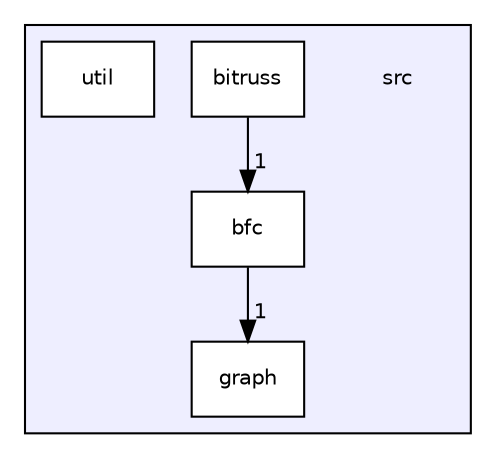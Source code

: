 digraph "src" {
  compound=true
  node [ fontsize="10", fontname="Helvetica"];
  edge [ labelfontsize="10", labelfontname="Helvetica"];
  subgraph clusterdir_68267d1309a1af8e8297ef4c3efbcdba {
    graph [ bgcolor="#eeeeff", pencolor="black", label="" URL="dir_68267d1309a1af8e8297ef4c3efbcdba.html"];
    dir_68267d1309a1af8e8297ef4c3efbcdba [shape=plaintext label="src"];
  dir_e4a6f64f6b109e2e74a7dd3fb69521ed [shape=box label="bfc" fillcolor="white" style="filled" URL="dir_e4a6f64f6b109e2e74a7dd3fb69521ed.html"];
  dir_bfe7714846e25341e5e872a03bc5f3b2 [shape=box label="bitruss" fillcolor="white" style="filled" URL="dir_bfe7714846e25341e5e872a03bc5f3b2.html"];
  dir_d182250f0c231765fc862e69db210731 [shape=box label="graph" fillcolor="white" style="filled" URL="dir_d182250f0c231765fc862e69db210731.html"];
  dir_b7878ad5ecbf2506f4125b9d34c97e45 [shape=box label="util" fillcolor="white" style="filled" URL="dir_b7878ad5ecbf2506f4125b9d34c97e45.html"];
  }
  dir_e4a6f64f6b109e2e74a7dd3fb69521ed->dir_d182250f0c231765fc862e69db210731 [headlabel="1", labeldistance=1.5 headhref="dir_000001_000003.html"];
  dir_bfe7714846e25341e5e872a03bc5f3b2->dir_e4a6f64f6b109e2e74a7dd3fb69521ed [headlabel="1", labeldistance=1.5 headhref="dir_000002_000001.html"];
}
